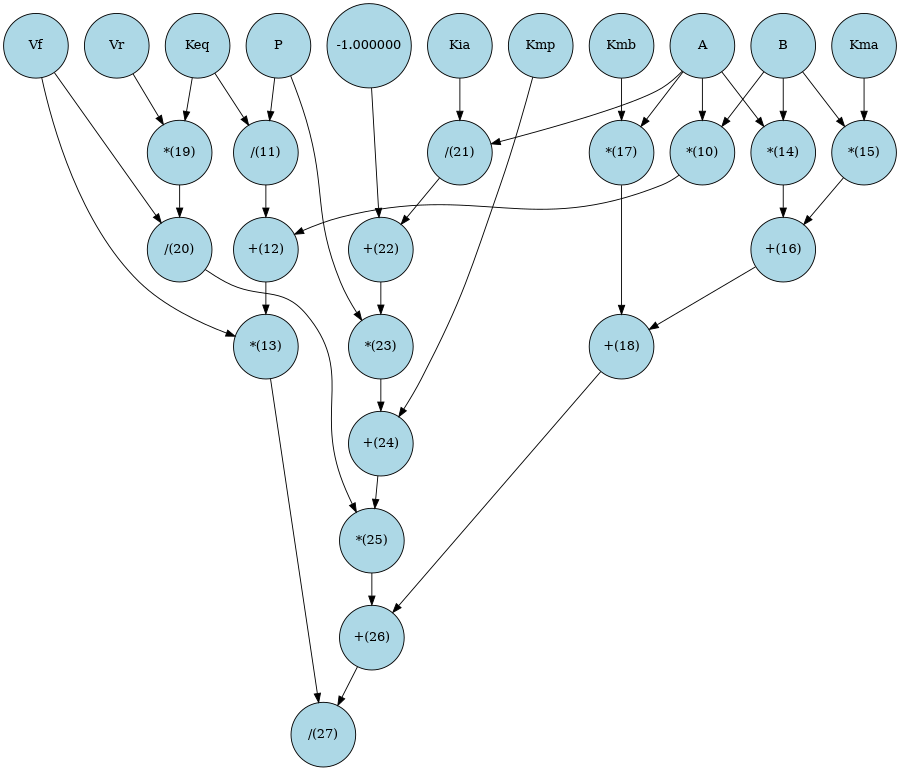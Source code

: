 digraph G {
  size="6,6";
  node [shape=circle style=filled width=1 height=1 fillcolor=lightblue];
  { rank = same; "Vf"; "A"; "B"; "P"; "Keq"; "Kma"; "Kmb"; "Vr"; "Kmp"; "-1.000000"; "Kia"; }

  "Vf" -> "*(13)";
  "Vf" -> "/(20)";
  "A" -> "*(10)";
  "A" -> "*(14)";
  "A" -> "*(17)";
  "A" -> "/(21)";
  "B" -> "*(10)";
  "B" -> "*(14)";
  "B" -> "*(15)";
  "*(10)" -> "+(12)";
  "P" -> "/(11)";
  "P" -> "*(23)";
  "Keq" -> "/(11)";
  "Keq" -> "*(19)";
  "/(11)" -> "+(12)";
  "+(12)" -> "*(13)";
  "*(13)" -> "/(27)";
  "*(14)" -> "+(16)";
  "Kma" -> "*(15)";
  "*(15)" -> "+(16)";
  "+(16)" -> "+(18)";
  "Kmb" -> "*(17)";
  "*(17)" -> "+(18)";
  "+(18)" -> "+(26)";
  "Vr" -> "*(19)";
  "*(19)" -> "/(20)";
  "/(20)" -> "*(25)";
  "Kmp" -> "+(24)";
  "-1.000000" -> "+(22)";
  "Kia" -> "/(21)";
  "/(21)" -> "+(22)";
  "+(22)" -> "*(23)";
  "*(23)" -> "+(24)";
  "+(24)" -> "*(25)";
  "*(25)" -> "+(26)";
  "+(26)" -> "/(27)";
}
